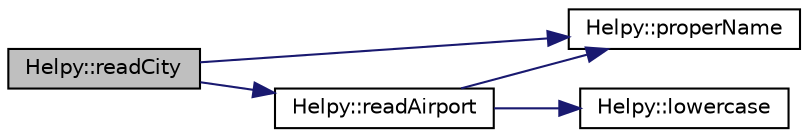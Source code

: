 digraph "Helpy::readCity"
{
 // LATEX_PDF_SIZE
  edge [fontname="Helvetica",fontsize="10",labelfontname="Helvetica",labelfontsize="10"];
  node [fontname="Helvetica",fontsize="10",shape=record];
  rankdir="LR";
  Node1 [label="Helpy::readCity",height=0.2,width=0.4,color="black", fillcolor="grey75", style="filled", fontcolor="black",tooltip="reads the name of a city/country from the console @complexity O(n^2)"];
  Node1 -> Node2 [color="midnightblue",fontsize="10",style="solid"];
  Node2 [label="Helpy::properName",height=0.2,width=0.4,color="black", fillcolor="white", style="filled",URL="$classHelpy.html#ada23e5d42122289d1fa0d21ba080ec54",tooltip="takes a user inputted string and modifies it so that it becomes well-written @complexity O(n)"];
  Node1 -> Node3 [color="midnightblue",fontsize="10",style="solid"];
  Node3 [label="Helpy::readAirport",height=0.2,width=0.4,color="black", fillcolor="white", style="filled",URL="$classHelpy.html#a07cfd0c52c5be6cea63f5c39161ddaea",tooltip="reads the code/name of an airport from the console @complexity O(n)"];
  Node3 -> Node4 [color="midnightblue",fontsize="10",style="solid"];
  Node4 [label="Helpy::lowercase",height=0.2,width=0.4,color="black", fillcolor="white", style="filled",URL="$classHelpy.html#a555c23037bdcba9c140448908cb67c34",tooltip="turns all the characters of a string into lowercase or uppercase @complexity O(n)"];
  Node3 -> Node2 [color="midnightblue",fontsize="10",style="solid"];
}
